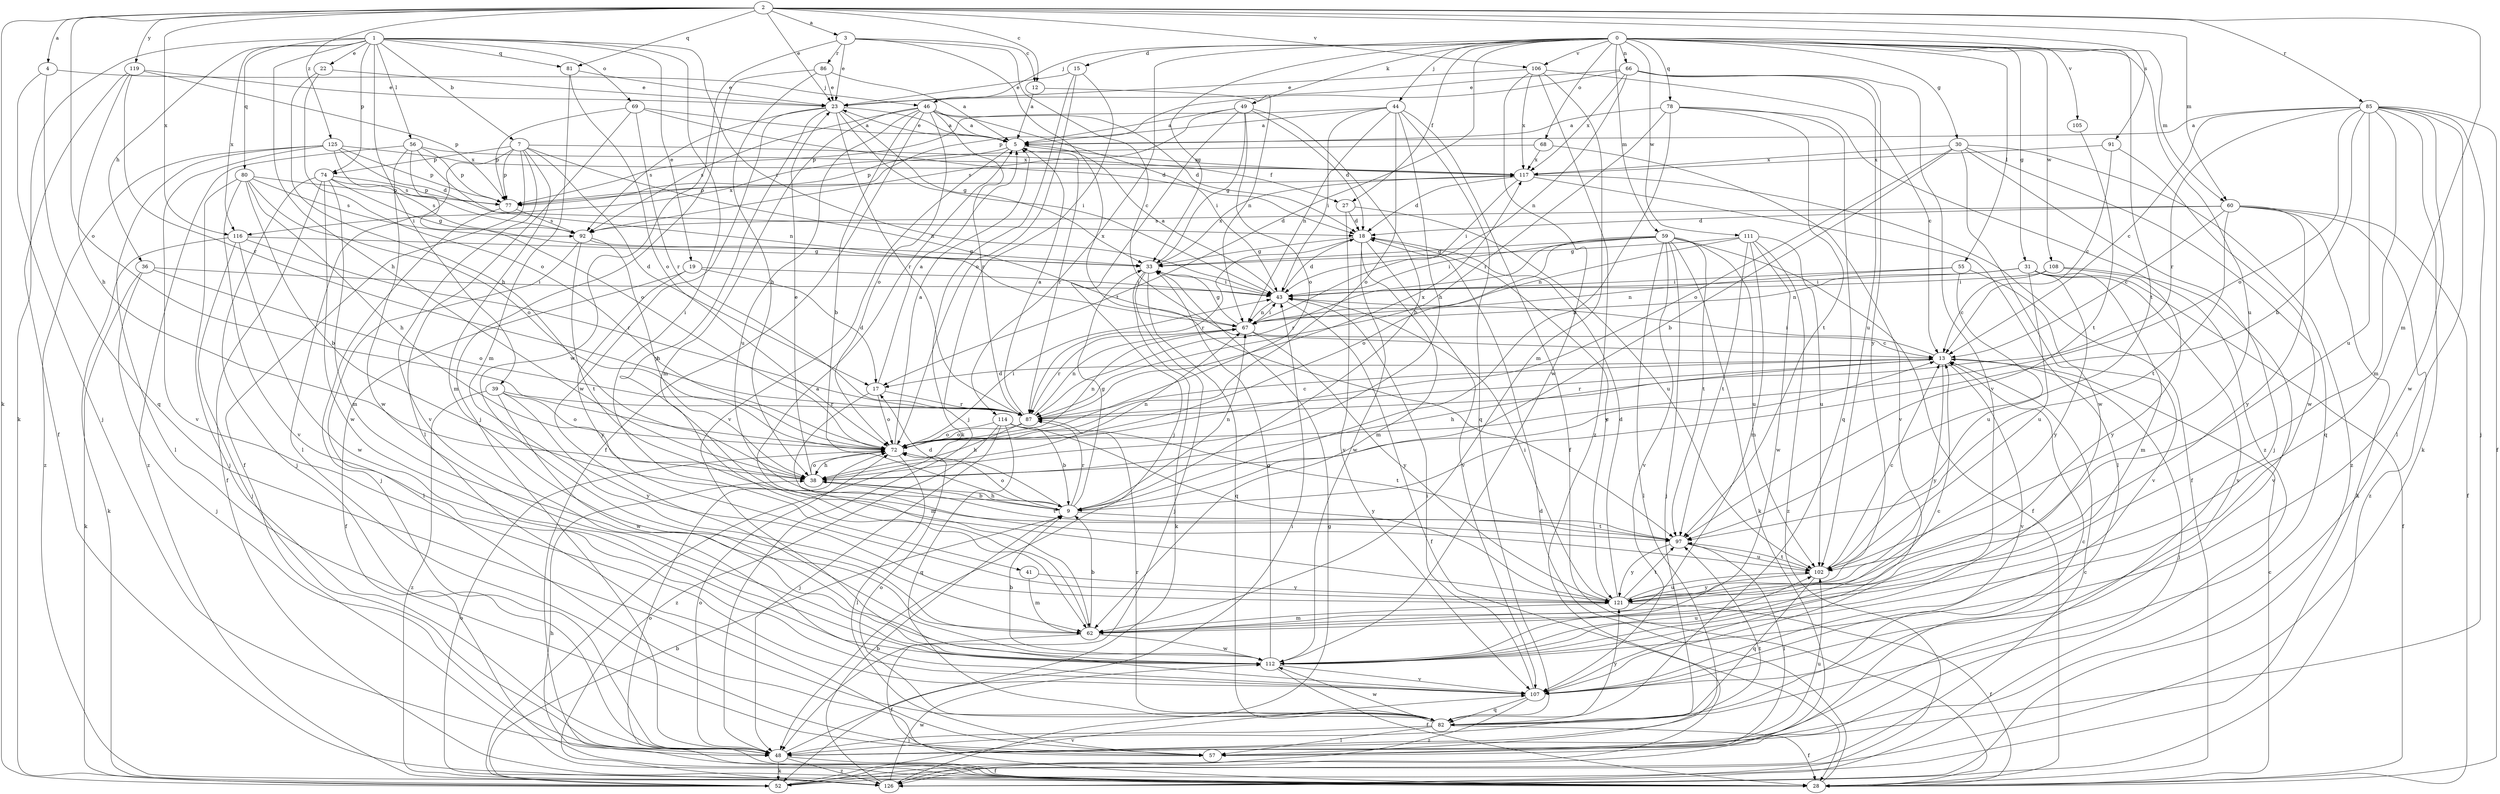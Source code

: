 strict digraph  {
0;
1;
2;
3;
4;
5;
7;
9;
12;
13;
15;
17;
18;
19;
22;
23;
27;
28;
30;
31;
33;
36;
38;
39;
41;
43;
44;
46;
48;
49;
52;
55;
56;
57;
59;
60;
62;
66;
67;
68;
69;
72;
74;
77;
78;
80;
81;
82;
85;
86;
87;
91;
92;
97;
102;
105;
106;
107;
108;
111;
112;
114;
116;
117;
119;
121;
125;
126;
0 -> 15  [label=d];
0 -> 17  [label=d];
0 -> 27  [label=f];
0 -> 30  [label=g];
0 -> 31  [label=g];
0 -> 33  [label=g];
0 -> 44  [label=j];
0 -> 46  [label=j];
0 -> 49  [label=k];
0 -> 55  [label=l];
0 -> 59  [label=m];
0 -> 60  [label=m];
0 -> 66  [label=n];
0 -> 68  [label=o];
0 -> 78  [label=q];
0 -> 97  [label=t];
0 -> 102  [label=u];
0 -> 105  [label=v];
0 -> 106  [label=v];
0 -> 108  [label=w];
0 -> 111  [label=w];
0 -> 114  [label=x];
1 -> 7  [label=b];
1 -> 19  [label=e];
1 -> 22  [label=e];
1 -> 36  [label=h];
1 -> 38  [label=h];
1 -> 39  [label=i];
1 -> 41  [label=i];
1 -> 43  [label=i];
1 -> 52  [label=k];
1 -> 56  [label=l];
1 -> 69  [label=o];
1 -> 74  [label=p];
1 -> 80  [label=q];
1 -> 81  [label=q];
1 -> 116  [label=x];
2 -> 3  [label=a];
2 -> 4  [label=a];
2 -> 12  [label=c];
2 -> 23  [label=e];
2 -> 52  [label=k];
2 -> 60  [label=m];
2 -> 62  [label=m];
2 -> 72  [label=o];
2 -> 81  [label=q];
2 -> 85  [label=r];
2 -> 91  [label=s];
2 -> 106  [label=v];
2 -> 116  [label=x];
2 -> 119  [label=y];
2 -> 125  [label=z];
3 -> 12  [label=c];
3 -> 13  [label=c];
3 -> 23  [label=e];
3 -> 86  [label=r];
3 -> 97  [label=t];
3 -> 112  [label=w];
4 -> 46  [label=j];
4 -> 48  [label=j];
4 -> 82  [label=q];
5 -> 23  [label=e];
5 -> 87  [label=r];
5 -> 107  [label=v];
5 -> 116  [label=x];
5 -> 117  [label=x];
7 -> 17  [label=d];
7 -> 27  [label=f];
7 -> 28  [label=f];
7 -> 57  [label=l];
7 -> 62  [label=m];
7 -> 67  [label=n];
7 -> 74  [label=p];
7 -> 77  [label=p];
7 -> 107  [label=v];
9 -> 17  [label=d];
9 -> 33  [label=g];
9 -> 38  [label=h];
9 -> 67  [label=n];
9 -> 72  [label=o];
9 -> 87  [label=r];
9 -> 97  [label=t];
12 -> 5  [label=a];
12 -> 67  [label=n];
13 -> 17  [label=d];
13 -> 38  [label=h];
13 -> 43  [label=i];
13 -> 48  [label=j];
13 -> 87  [label=r];
13 -> 107  [label=v];
13 -> 121  [label=y];
15 -> 23  [label=e];
15 -> 48  [label=j];
15 -> 52  [label=k];
15 -> 72  [label=o];
17 -> 5  [label=a];
17 -> 62  [label=m];
17 -> 72  [label=o];
17 -> 87  [label=r];
18 -> 33  [label=g];
18 -> 62  [label=m];
18 -> 87  [label=r];
18 -> 107  [label=v];
18 -> 112  [label=w];
18 -> 121  [label=y];
19 -> 17  [label=d];
19 -> 28  [label=f];
19 -> 43  [label=i];
19 -> 121  [label=y];
22 -> 23  [label=e];
22 -> 38  [label=h];
22 -> 72  [label=o];
23 -> 5  [label=a];
23 -> 33  [label=g];
23 -> 43  [label=i];
23 -> 87  [label=r];
23 -> 92  [label=s];
23 -> 112  [label=w];
23 -> 121  [label=y];
27 -> 18  [label=d];
27 -> 102  [label=u];
27 -> 107  [label=v];
28 -> 13  [label=c];
28 -> 18  [label=d];
28 -> 38  [label=h];
28 -> 72  [label=o];
30 -> 9  [label=b];
30 -> 48  [label=j];
30 -> 72  [label=o];
30 -> 82  [label=q];
30 -> 112  [label=w];
30 -> 117  [label=x];
30 -> 126  [label=z];
31 -> 28  [label=f];
31 -> 43  [label=i];
31 -> 62  [label=m];
31 -> 67  [label=n];
31 -> 102  [label=u];
31 -> 107  [label=v];
31 -> 121  [label=y];
33 -> 43  [label=i];
33 -> 48  [label=j];
33 -> 52  [label=k];
33 -> 82  [label=q];
33 -> 117  [label=x];
36 -> 43  [label=i];
36 -> 48  [label=j];
36 -> 52  [label=k];
36 -> 72  [label=o];
38 -> 9  [label=b];
38 -> 13  [label=c];
38 -> 23  [label=e];
38 -> 67  [label=n];
38 -> 72  [label=o];
38 -> 97  [label=t];
39 -> 72  [label=o];
39 -> 87  [label=r];
39 -> 112  [label=w];
39 -> 121  [label=y];
39 -> 126  [label=z];
41 -> 62  [label=m];
41 -> 121  [label=y];
43 -> 5  [label=a];
43 -> 18  [label=d];
43 -> 28  [label=f];
43 -> 67  [label=n];
44 -> 5  [label=a];
44 -> 28  [label=f];
44 -> 38  [label=h];
44 -> 43  [label=i];
44 -> 67  [label=n];
44 -> 72  [label=o];
44 -> 77  [label=p];
44 -> 82  [label=q];
46 -> 5  [label=a];
46 -> 9  [label=b];
46 -> 18  [label=d];
46 -> 28  [label=f];
46 -> 43  [label=i];
46 -> 62  [label=m];
46 -> 72  [label=o];
46 -> 87  [label=r];
46 -> 92  [label=s];
46 -> 102  [label=u];
48 -> 28  [label=f];
48 -> 43  [label=i];
48 -> 52  [label=k];
48 -> 72  [label=o];
48 -> 97  [label=t];
48 -> 102  [label=u];
48 -> 126  [label=z];
49 -> 5  [label=a];
49 -> 9  [label=b];
49 -> 18  [label=d];
49 -> 33  [label=g];
49 -> 48  [label=j];
49 -> 72  [label=o];
49 -> 92  [label=s];
52 -> 9  [label=b];
52 -> 13  [label=c];
52 -> 107  [label=v];
55 -> 43  [label=i];
55 -> 67  [label=n];
55 -> 102  [label=u];
55 -> 107  [label=v];
56 -> 67  [label=n];
56 -> 72  [label=o];
56 -> 77  [label=p];
56 -> 112  [label=w];
56 -> 117  [label=x];
56 -> 126  [label=z];
59 -> 28  [label=f];
59 -> 33  [label=g];
59 -> 43  [label=i];
59 -> 48  [label=j];
59 -> 52  [label=k];
59 -> 57  [label=l];
59 -> 72  [label=o];
59 -> 87  [label=r];
59 -> 97  [label=t];
59 -> 102  [label=u];
59 -> 107  [label=v];
60 -> 13  [label=c];
60 -> 18  [label=d];
60 -> 28  [label=f];
60 -> 52  [label=k];
60 -> 92  [label=s];
60 -> 97  [label=t];
60 -> 121  [label=y];
60 -> 126  [label=z];
62 -> 5  [label=a];
62 -> 9  [label=b];
62 -> 28  [label=f];
62 -> 112  [label=w];
66 -> 23  [label=e];
66 -> 67  [label=n];
66 -> 77  [label=p];
66 -> 102  [label=u];
66 -> 107  [label=v];
66 -> 117  [label=x];
66 -> 121  [label=y];
67 -> 13  [label=c];
67 -> 33  [label=g];
67 -> 43  [label=i];
67 -> 87  [label=r];
67 -> 121  [label=y];
68 -> 77  [label=p];
68 -> 107  [label=v];
68 -> 117  [label=x];
69 -> 5  [label=a];
69 -> 18  [label=d];
69 -> 57  [label=l];
69 -> 77  [label=p];
69 -> 87  [label=r];
72 -> 5  [label=a];
72 -> 38  [label=h];
72 -> 43  [label=i];
72 -> 57  [label=l];
72 -> 67  [label=n];
74 -> 28  [label=f];
74 -> 33  [label=g];
74 -> 48  [label=j];
74 -> 62  [label=m];
74 -> 77  [label=p];
74 -> 92  [label=s];
74 -> 112  [label=w];
77 -> 48  [label=j];
77 -> 92  [label=s];
78 -> 5  [label=a];
78 -> 9  [label=b];
78 -> 82  [label=q];
78 -> 87  [label=r];
78 -> 97  [label=t];
78 -> 126  [label=z];
80 -> 9  [label=b];
80 -> 38  [label=h];
80 -> 48  [label=j];
80 -> 72  [label=o];
80 -> 77  [label=p];
80 -> 92  [label=s];
80 -> 107  [label=v];
81 -> 23  [label=e];
81 -> 62  [label=m];
81 -> 72  [label=o];
82 -> 13  [label=c];
82 -> 28  [label=f];
82 -> 48  [label=j];
82 -> 57  [label=l];
82 -> 72  [label=o];
82 -> 87  [label=r];
82 -> 112  [label=w];
82 -> 121  [label=y];
85 -> 5  [label=a];
85 -> 9  [label=b];
85 -> 13  [label=c];
85 -> 28  [label=f];
85 -> 48  [label=j];
85 -> 52  [label=k];
85 -> 57  [label=l];
85 -> 62  [label=m];
85 -> 72  [label=o];
85 -> 87  [label=r];
85 -> 102  [label=u];
85 -> 112  [label=w];
86 -> 5  [label=a];
86 -> 23  [label=e];
86 -> 38  [label=h];
86 -> 48  [label=j];
87 -> 5  [label=a];
87 -> 13  [label=c];
87 -> 38  [label=h];
87 -> 67  [label=n];
87 -> 72  [label=o];
87 -> 117  [label=x];
91 -> 13  [label=c];
91 -> 112  [label=w];
91 -> 117  [label=x];
92 -> 33  [label=g];
92 -> 38  [label=h];
92 -> 57  [label=l];
92 -> 97  [label=t];
97 -> 57  [label=l];
97 -> 102  [label=u];
97 -> 121  [label=y];
102 -> 13  [label=c];
102 -> 82  [label=q];
102 -> 97  [label=t];
102 -> 121  [label=y];
105 -> 97  [label=t];
106 -> 13  [label=c];
106 -> 23  [label=e];
106 -> 62  [label=m];
106 -> 112  [label=w];
106 -> 117  [label=x];
106 -> 126  [label=z];
107 -> 43  [label=i];
107 -> 82  [label=q];
107 -> 126  [label=z];
108 -> 13  [label=c];
108 -> 43  [label=i];
108 -> 107  [label=v];
108 -> 121  [label=y];
111 -> 33  [label=g];
111 -> 62  [label=m];
111 -> 67  [label=n];
111 -> 97  [label=t];
111 -> 102  [label=u];
111 -> 112  [label=w];
111 -> 126  [label=z];
112 -> 9  [label=b];
112 -> 13  [label=c];
112 -> 28  [label=f];
112 -> 33  [label=g];
112 -> 102  [label=u];
112 -> 107  [label=v];
114 -> 9  [label=b];
114 -> 48  [label=j];
114 -> 72  [label=o];
114 -> 82  [label=q];
114 -> 97  [label=t];
114 -> 121  [label=y];
114 -> 126  [label=z];
116 -> 33  [label=g];
116 -> 48  [label=j];
116 -> 52  [label=k];
116 -> 87  [label=r];
116 -> 112  [label=w];
117 -> 18  [label=d];
117 -> 28  [label=f];
117 -> 43  [label=i];
117 -> 57  [label=l];
117 -> 77  [label=p];
119 -> 23  [label=e];
119 -> 28  [label=f];
119 -> 38  [label=h];
119 -> 77  [label=p];
119 -> 87  [label=r];
121 -> 18  [label=d];
121 -> 28  [label=f];
121 -> 43  [label=i];
121 -> 62  [label=m];
121 -> 97  [label=t];
121 -> 102  [label=u];
125 -> 18  [label=d];
125 -> 57  [label=l];
125 -> 77  [label=p];
125 -> 92  [label=s];
125 -> 107  [label=v];
125 -> 117  [label=x];
125 -> 126  [label=z];
126 -> 9  [label=b];
126 -> 33  [label=g];
126 -> 72  [label=o];
126 -> 112  [label=w];
}
